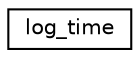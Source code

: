 digraph "Graphical Class Hierarchy"
{
 // LATEX_PDF_SIZE
  edge [fontname="Helvetica",fontsize="10",labelfontname="Helvetica",labelfontsize="10"];
  node [fontname="Helvetica",fontsize="10",shape=record];
  rankdir="LR";
  Node0 [label="log_time",height=0.2,width=0.4,color="black", fillcolor="white", style="filled",URL="$structlog__time.html",tooltip=" "];
}
